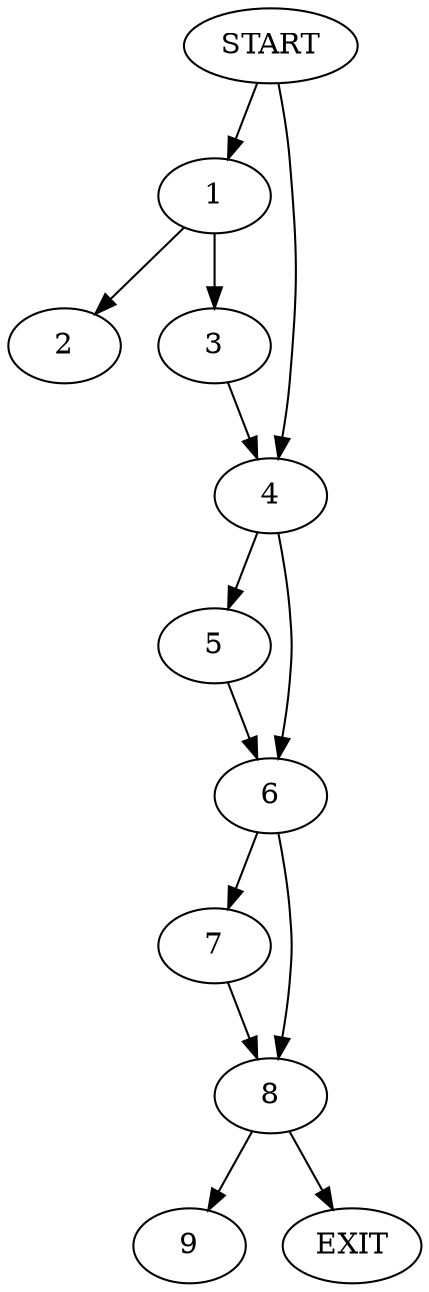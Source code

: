 digraph { 
0 [label="START"];
1;
2;
3;
4;
5;
6;
7;
8;
9;
10[label="EXIT"];
0 -> 1;
0 -> 4;
1 -> 2;
1 -> 3;
3 -> 4;
4 -> 5;
4 -> 6;
5 -> 6;
6 -> 7;
6 -> 8;
7 -> 8;
8 -> 9;
8 -> 10;
}